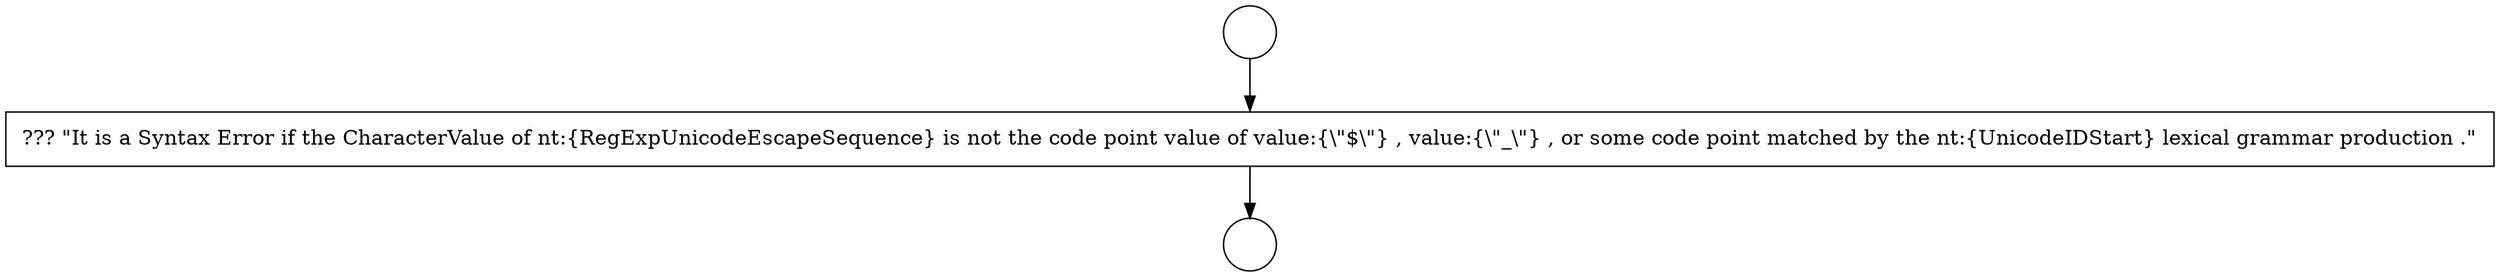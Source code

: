 digraph {
  node21324 [shape=circle label=" " color="black" fillcolor="white" style=filled]
  node21326 [shape=none, margin=0, label=<<font color="black">
    <table border="0" cellborder="1" cellspacing="0" cellpadding="10">
      <tr><td align="left">??? &quot;It is a Syntax Error if the CharacterValue of nt:{RegExpUnicodeEscapeSequence} is not the code point value of value:{\&quot;$\&quot;} , value:{\&quot;_\&quot;} , or some code point matched by the nt:{UnicodeIDStart} lexical grammar production .&quot;</td></tr>
    </table>
  </font>> color="black" fillcolor="white" style=filled]
  node21325 [shape=circle label=" " color="black" fillcolor="white" style=filled]
  node21324 -> node21326 [ color="black"]
  node21326 -> node21325 [ color="black"]
}
